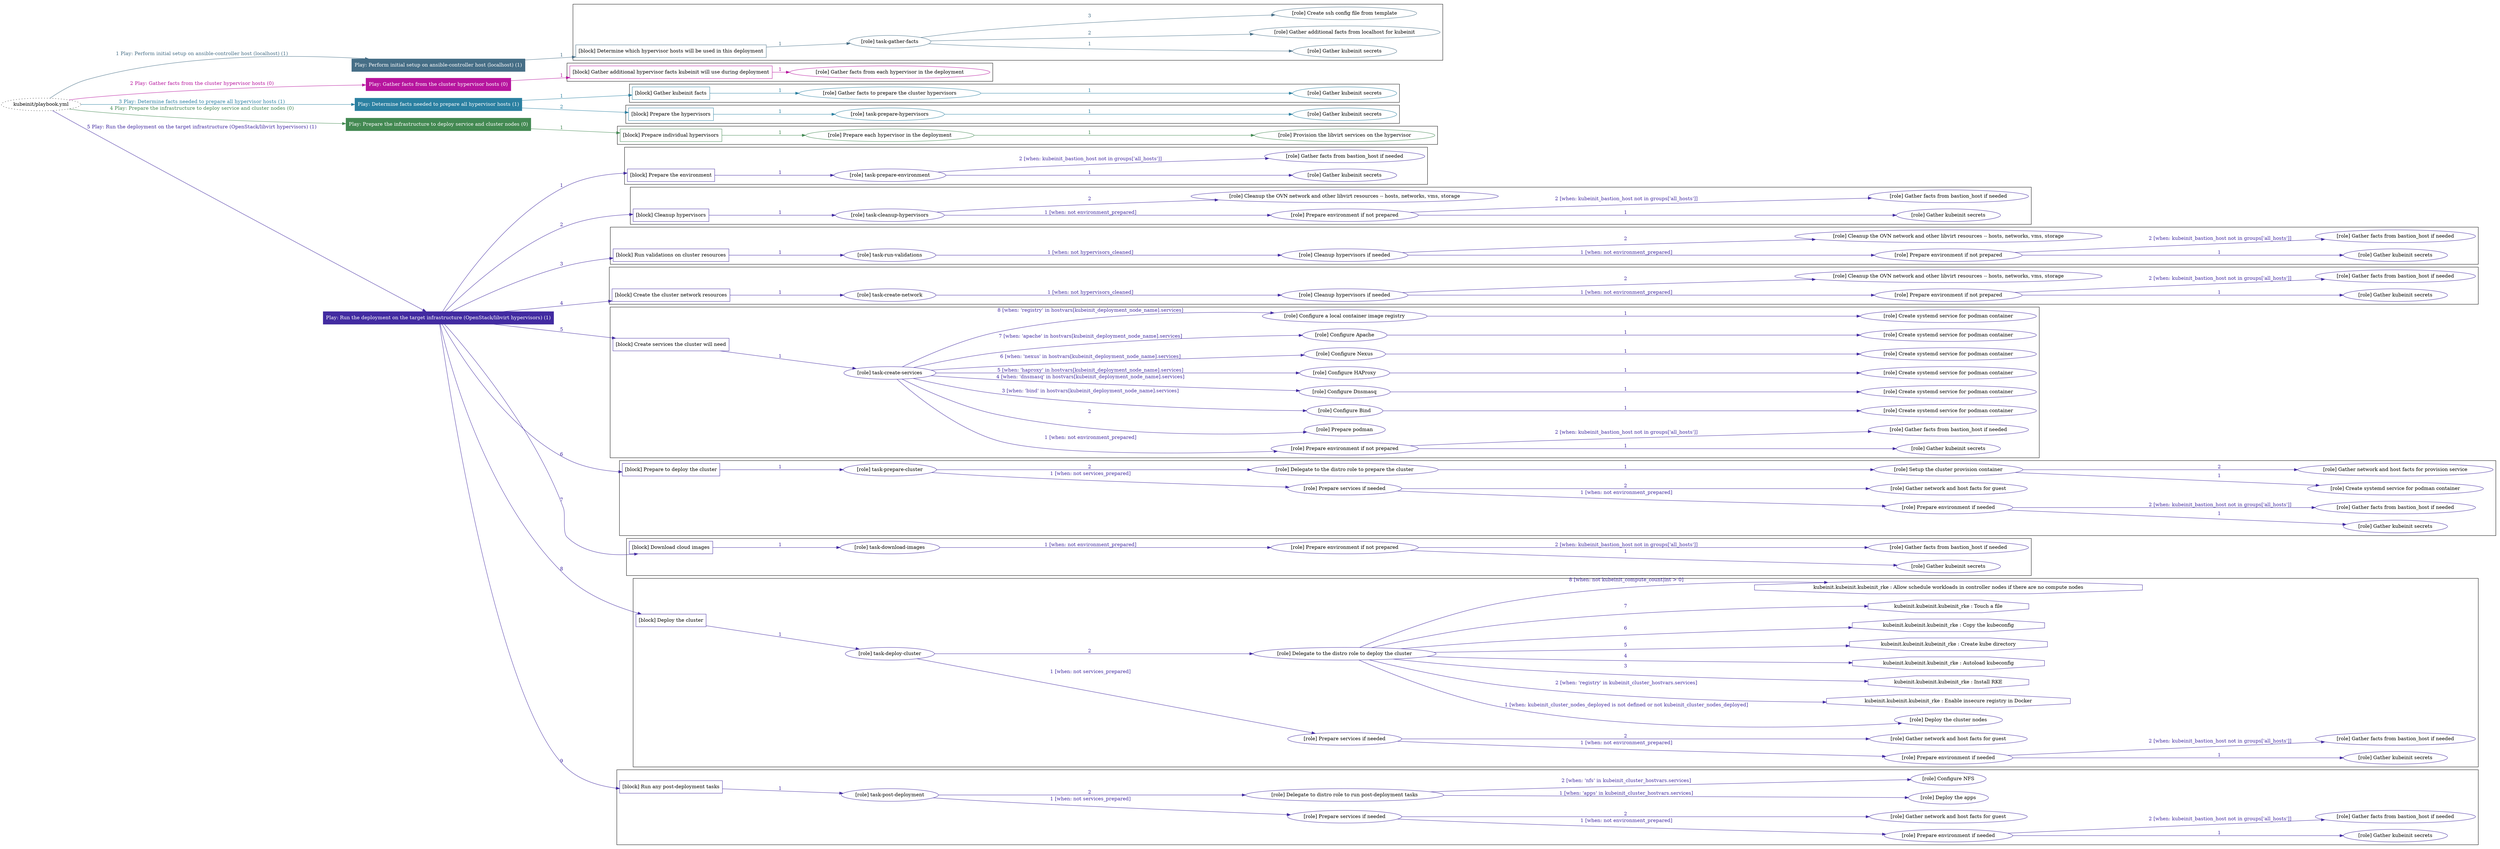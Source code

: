 digraph {
	graph [concentrate=true ordering=in rankdir=LR ratio=fill]
	edge [esep=5 sep=10]
	"kubeinit/playbook.yml" [URL="/home/runner/work/kubeinit/kubeinit/kubeinit/playbook.yml" id=playbook_3bbe71a6 style=dotted]
	"kubeinit/playbook.yml" -> play_cd98dd56 [label="1 Play: Perform initial setup on ansible-controller host (localhost) (1)" color="#466e86" fontcolor="#466e86" id=edge_play_cd98dd56 labeltooltip="1 Play: Perform initial setup on ansible-controller host (localhost) (1)" tooltip="1 Play: Perform initial setup on ansible-controller host (localhost) (1)"]
	subgraph "Play: Perform initial setup on ansible-controller host (localhost) (1)" {
		play_cd98dd56 [label="Play: Perform initial setup on ansible-controller host (localhost) (1)" URL="/home/runner/work/kubeinit/kubeinit/kubeinit/playbook.yml" color="#466e86" fontcolor="#ffffff" id=play_cd98dd56 shape=box style=filled tooltip=localhost]
		play_cd98dd56 -> block_509f8862 [label=1 color="#466e86" fontcolor="#466e86" id=edge_block_509f8862 labeltooltip=1 tooltip=1]
		subgraph cluster_block_509f8862 {
			block_509f8862 [label="[block] Determine which hypervisor hosts will be used in this deployment" URL="/home/runner/work/kubeinit/kubeinit/kubeinit/playbook.yml" color="#466e86" id=block_509f8862 labeltooltip="Determine which hypervisor hosts will be used in this deployment" shape=box tooltip="Determine which hypervisor hosts will be used in this deployment"]
			block_509f8862 -> role_ff381260 [label="1 " color="#466e86" fontcolor="#466e86" id=edge_role_ff381260 labeltooltip="1 " tooltip="1 "]
			subgraph "task-gather-facts" {
				role_ff381260 [label="[role] task-gather-facts" URL="/home/runner/work/kubeinit/kubeinit/kubeinit/playbook.yml" color="#466e86" id=role_ff381260 tooltip="task-gather-facts"]
				role_ff381260 -> role_1bdda49c [label="1 " color="#466e86" fontcolor="#466e86" id=edge_role_1bdda49c labeltooltip="1 " tooltip="1 "]
				subgraph "Gather kubeinit secrets" {
					role_1bdda49c [label="[role] Gather kubeinit secrets" URL="/home/runner/.ansible/collections/ansible_collections/kubeinit/kubeinit/roles/kubeinit_prepare/tasks/build_hypervisors_group.yml" color="#466e86" id=role_1bdda49c tooltip="Gather kubeinit secrets"]
				}
				role_ff381260 -> role_e0624bbe [label="2 " color="#466e86" fontcolor="#466e86" id=edge_role_e0624bbe labeltooltip="2 " tooltip="2 "]
				subgraph "Gather additional facts from localhost for kubeinit" {
					role_e0624bbe [label="[role] Gather additional facts from localhost for kubeinit" URL="/home/runner/.ansible/collections/ansible_collections/kubeinit/kubeinit/roles/kubeinit_prepare/tasks/build_hypervisors_group.yml" color="#466e86" id=role_e0624bbe tooltip="Gather additional facts from localhost for kubeinit"]
				}
				role_ff381260 -> role_e352d94c [label="3 " color="#466e86" fontcolor="#466e86" id=edge_role_e352d94c labeltooltip="3 " tooltip="3 "]
				subgraph "Create ssh config file from template" {
					role_e352d94c [label="[role] Create ssh config file from template" URL="/home/runner/.ansible/collections/ansible_collections/kubeinit/kubeinit/roles/kubeinit_prepare/tasks/build_hypervisors_group.yml" color="#466e86" id=role_e352d94c tooltip="Create ssh config file from template"]
				}
			}
		}
	}
	"kubeinit/playbook.yml" -> play_27f08837 [label="2 Play: Gather facts from the cluster hypervisor hosts (0)" color="#b7159e" fontcolor="#b7159e" id=edge_play_27f08837 labeltooltip="2 Play: Gather facts from the cluster hypervisor hosts (0)" tooltip="2 Play: Gather facts from the cluster hypervisor hosts (0)"]
	subgraph "Play: Gather facts from the cluster hypervisor hosts (0)" {
		play_27f08837 [label="Play: Gather facts from the cluster hypervisor hosts (0)" URL="/home/runner/work/kubeinit/kubeinit/kubeinit/playbook.yml" color="#b7159e" fontcolor="#ffffff" id=play_27f08837 shape=box style=filled tooltip="Play: Gather facts from the cluster hypervisor hosts (0)"]
		play_27f08837 -> block_54d6b59e [label=1 color="#b7159e" fontcolor="#b7159e" id=edge_block_54d6b59e labeltooltip=1 tooltip=1]
		subgraph cluster_block_54d6b59e {
			block_54d6b59e [label="[block] Gather additional hypervisor facts kubeinit will use during deployment" URL="/home/runner/work/kubeinit/kubeinit/kubeinit/playbook.yml" color="#b7159e" id=block_54d6b59e labeltooltip="Gather additional hypervisor facts kubeinit will use during deployment" shape=box tooltip="Gather additional hypervisor facts kubeinit will use during deployment"]
			block_54d6b59e -> role_c26092e2 [label="1 " color="#b7159e" fontcolor="#b7159e" id=edge_role_c26092e2 labeltooltip="1 " tooltip="1 "]
			subgraph "Gather facts from each hypervisor in the deployment" {
				role_c26092e2 [label="[role] Gather facts from each hypervisor in the deployment" URL="/home/runner/work/kubeinit/kubeinit/kubeinit/playbook.yml" color="#b7159e" id=role_c26092e2 tooltip="Gather facts from each hypervisor in the deployment"]
			}
		}
	}
	"kubeinit/playbook.yml" -> play_98de82ba [label="3 Play: Determine facts needed to prepare all hypervisor hosts (1)" color="#2b80a1" fontcolor="#2b80a1" id=edge_play_98de82ba labeltooltip="3 Play: Determine facts needed to prepare all hypervisor hosts (1)" tooltip="3 Play: Determine facts needed to prepare all hypervisor hosts (1)"]
	subgraph "Play: Determine facts needed to prepare all hypervisor hosts (1)" {
		play_98de82ba [label="Play: Determine facts needed to prepare all hypervisor hosts (1)" URL="/home/runner/work/kubeinit/kubeinit/kubeinit/playbook.yml" color="#2b80a1" fontcolor="#ffffff" id=play_98de82ba shape=box style=filled tooltip=localhost]
		play_98de82ba -> block_e027740e [label=1 color="#2b80a1" fontcolor="#2b80a1" id=edge_block_e027740e labeltooltip=1 tooltip=1]
		subgraph cluster_block_e027740e {
			block_e027740e [label="[block] Gather kubeinit facts" URL="/home/runner/work/kubeinit/kubeinit/kubeinit/playbook.yml" color="#2b80a1" id=block_e027740e labeltooltip="Gather kubeinit facts" shape=box tooltip="Gather kubeinit facts"]
			block_e027740e -> role_819339c5 [label="1 " color="#2b80a1" fontcolor="#2b80a1" id=edge_role_819339c5 labeltooltip="1 " tooltip="1 "]
			subgraph "Gather facts to prepare the cluster hypervisors" {
				role_819339c5 [label="[role] Gather facts to prepare the cluster hypervisors" URL="/home/runner/work/kubeinit/kubeinit/kubeinit/playbook.yml" color="#2b80a1" id=role_819339c5 tooltip="Gather facts to prepare the cluster hypervisors"]
				role_819339c5 -> role_d6f070b7 [label="1 " color="#2b80a1" fontcolor="#2b80a1" id=edge_role_d6f070b7 labeltooltip="1 " tooltip="1 "]
				subgraph "Gather kubeinit secrets" {
					role_d6f070b7 [label="[role] Gather kubeinit secrets" URL="/home/runner/.ansible/collections/ansible_collections/kubeinit/kubeinit/roles/kubeinit_prepare/tasks/gather_kubeinit_facts.yml" color="#2b80a1" id=role_d6f070b7 tooltip="Gather kubeinit secrets"]
				}
			}
		}
		play_98de82ba -> block_b35b6476 [label=2 color="#2b80a1" fontcolor="#2b80a1" id=edge_block_b35b6476 labeltooltip=2 tooltip=2]
		subgraph cluster_block_b35b6476 {
			block_b35b6476 [label="[block] Prepare the hypervisors" URL="/home/runner/work/kubeinit/kubeinit/kubeinit/playbook.yml" color="#2b80a1" id=block_b35b6476 labeltooltip="Prepare the hypervisors" shape=box tooltip="Prepare the hypervisors"]
			block_b35b6476 -> role_ba98460b [label="1 " color="#2b80a1" fontcolor="#2b80a1" id=edge_role_ba98460b labeltooltip="1 " tooltip="1 "]
			subgraph "task-prepare-hypervisors" {
				role_ba98460b [label="[role] task-prepare-hypervisors" URL="/home/runner/work/kubeinit/kubeinit/kubeinit/playbook.yml" color="#2b80a1" id=role_ba98460b tooltip="task-prepare-hypervisors"]
				role_ba98460b -> role_34327e16 [label="1 " color="#2b80a1" fontcolor="#2b80a1" id=edge_role_34327e16 labeltooltip="1 " tooltip="1 "]
				subgraph "Gather kubeinit secrets" {
					role_34327e16 [label="[role] Gather kubeinit secrets" URL="/home/runner/.ansible/collections/ansible_collections/kubeinit/kubeinit/roles/kubeinit_prepare/tasks/gather_kubeinit_facts.yml" color="#2b80a1" id=role_34327e16 tooltip="Gather kubeinit secrets"]
				}
			}
		}
	}
	"kubeinit/playbook.yml" -> play_25fff06b [label="4 Play: Prepare the infrastructure to deploy service and cluster nodes (0)" color="#438952" fontcolor="#438952" id=edge_play_25fff06b labeltooltip="4 Play: Prepare the infrastructure to deploy service and cluster nodes (0)" tooltip="4 Play: Prepare the infrastructure to deploy service and cluster nodes (0)"]
	subgraph "Play: Prepare the infrastructure to deploy service and cluster nodes (0)" {
		play_25fff06b [label="Play: Prepare the infrastructure to deploy service and cluster nodes (0)" URL="/home/runner/work/kubeinit/kubeinit/kubeinit/playbook.yml" color="#438952" fontcolor="#ffffff" id=play_25fff06b shape=box style=filled tooltip="Play: Prepare the infrastructure to deploy service and cluster nodes (0)"]
		play_25fff06b -> block_641b6012 [label=1 color="#438952" fontcolor="#438952" id=edge_block_641b6012 labeltooltip=1 tooltip=1]
		subgraph cluster_block_641b6012 {
			block_641b6012 [label="[block] Prepare individual hypervisors" URL="/home/runner/work/kubeinit/kubeinit/kubeinit/playbook.yml" color="#438952" id=block_641b6012 labeltooltip="Prepare individual hypervisors" shape=box tooltip="Prepare individual hypervisors"]
			block_641b6012 -> role_6e90569c [label="1 " color="#438952" fontcolor="#438952" id=edge_role_6e90569c labeltooltip="1 " tooltip="1 "]
			subgraph "Prepare each hypervisor in the deployment" {
				role_6e90569c [label="[role] Prepare each hypervisor in the deployment" URL="/home/runner/work/kubeinit/kubeinit/kubeinit/playbook.yml" color="#438952" id=role_6e90569c tooltip="Prepare each hypervisor in the deployment"]
				role_6e90569c -> role_22ed383a [label="1 " color="#438952" fontcolor="#438952" id=edge_role_22ed383a labeltooltip="1 " tooltip="1 "]
				subgraph "Provision the libvirt services on the hypervisor" {
					role_22ed383a [label="[role] Provision the libvirt services on the hypervisor" URL="/home/runner/.ansible/collections/ansible_collections/kubeinit/kubeinit/roles/kubeinit_prepare/tasks/prepare_hypervisor.yml" color="#438952" id=role_22ed383a tooltip="Provision the libvirt services on the hypervisor"]
				}
			}
		}
	}
	"kubeinit/playbook.yml" -> play_c289d8b6 [label="5 Play: Run the deployment on the target infrastructure (OpenStack/libvirt hypervisors) (1)" color="#422ba1" fontcolor="#422ba1" id=edge_play_c289d8b6 labeltooltip="5 Play: Run the deployment on the target infrastructure (OpenStack/libvirt hypervisors) (1)" tooltip="5 Play: Run the deployment on the target infrastructure (OpenStack/libvirt hypervisors) (1)"]
	subgraph "Play: Run the deployment on the target infrastructure (OpenStack/libvirt hypervisors) (1)" {
		play_c289d8b6 [label="Play: Run the deployment on the target infrastructure (OpenStack/libvirt hypervisors) (1)" URL="/home/runner/work/kubeinit/kubeinit/kubeinit/playbook.yml" color="#422ba1" fontcolor="#ffffff" id=play_c289d8b6 shape=box style=filled tooltip=localhost]
		play_c289d8b6 -> block_dea01682 [label=1 color="#422ba1" fontcolor="#422ba1" id=edge_block_dea01682 labeltooltip=1 tooltip=1]
		subgraph cluster_block_dea01682 {
			block_dea01682 [label="[block] Prepare the environment" URL="/home/runner/work/kubeinit/kubeinit/kubeinit/playbook.yml" color="#422ba1" id=block_dea01682 labeltooltip="Prepare the environment" shape=box tooltip="Prepare the environment"]
			block_dea01682 -> role_5c7ef992 [label="1 " color="#422ba1" fontcolor="#422ba1" id=edge_role_5c7ef992 labeltooltip="1 " tooltip="1 "]
			subgraph "task-prepare-environment" {
				role_5c7ef992 [label="[role] task-prepare-environment" URL="/home/runner/work/kubeinit/kubeinit/kubeinit/playbook.yml" color="#422ba1" id=role_5c7ef992 tooltip="task-prepare-environment"]
				role_5c7ef992 -> role_4aca6321 [label="1 " color="#422ba1" fontcolor="#422ba1" id=edge_role_4aca6321 labeltooltip="1 " tooltip="1 "]
				subgraph "Gather kubeinit secrets" {
					role_4aca6321 [label="[role] Gather kubeinit secrets" URL="/home/runner/.ansible/collections/ansible_collections/kubeinit/kubeinit/roles/kubeinit_prepare/tasks/gather_kubeinit_facts.yml" color="#422ba1" id=role_4aca6321 tooltip="Gather kubeinit secrets"]
				}
				role_5c7ef992 -> role_424feb02 [label="2 [when: kubeinit_bastion_host not in groups['all_hosts']]" color="#422ba1" fontcolor="#422ba1" id=edge_role_424feb02 labeltooltip="2 [when: kubeinit_bastion_host not in groups['all_hosts']]" tooltip="2 [when: kubeinit_bastion_host not in groups['all_hosts']]"]
				subgraph "Gather facts from bastion_host if needed" {
					role_424feb02 [label="[role] Gather facts from bastion_host if needed" URL="/home/runner/.ansible/collections/ansible_collections/kubeinit/kubeinit/roles/kubeinit_prepare/tasks/main.yml" color="#422ba1" id=role_424feb02 tooltip="Gather facts from bastion_host if needed"]
				}
			}
		}
		play_c289d8b6 -> block_1e503713 [label=2 color="#422ba1" fontcolor="#422ba1" id=edge_block_1e503713 labeltooltip=2 tooltip=2]
		subgraph cluster_block_1e503713 {
			block_1e503713 [label="[block] Cleanup hypervisors" URL="/home/runner/work/kubeinit/kubeinit/kubeinit/playbook.yml" color="#422ba1" id=block_1e503713 labeltooltip="Cleanup hypervisors" shape=box tooltip="Cleanup hypervisors"]
			block_1e503713 -> role_820760a3 [label="1 " color="#422ba1" fontcolor="#422ba1" id=edge_role_820760a3 labeltooltip="1 " tooltip="1 "]
			subgraph "task-cleanup-hypervisors" {
				role_820760a3 [label="[role] task-cleanup-hypervisors" URL="/home/runner/work/kubeinit/kubeinit/kubeinit/playbook.yml" color="#422ba1" id=role_820760a3 tooltip="task-cleanup-hypervisors"]
				role_820760a3 -> role_73c3df5c [label="1 [when: not environment_prepared]" color="#422ba1" fontcolor="#422ba1" id=edge_role_73c3df5c labeltooltip="1 [when: not environment_prepared]" tooltip="1 [when: not environment_prepared]"]
				subgraph "Prepare environment if not prepared" {
					role_73c3df5c [label="[role] Prepare environment if not prepared" URL="/home/runner/.ansible/collections/ansible_collections/kubeinit/kubeinit/roles/kubeinit_libvirt/tasks/cleanup_hypervisors.yml" color="#422ba1" id=role_73c3df5c tooltip="Prepare environment if not prepared"]
					role_73c3df5c -> role_16a4cc53 [label="1 " color="#422ba1" fontcolor="#422ba1" id=edge_role_16a4cc53 labeltooltip="1 " tooltip="1 "]
					subgraph "Gather kubeinit secrets" {
						role_16a4cc53 [label="[role] Gather kubeinit secrets" URL="/home/runner/.ansible/collections/ansible_collections/kubeinit/kubeinit/roles/kubeinit_prepare/tasks/gather_kubeinit_facts.yml" color="#422ba1" id=role_16a4cc53 tooltip="Gather kubeinit secrets"]
					}
					role_73c3df5c -> role_654af486 [label="2 [when: kubeinit_bastion_host not in groups['all_hosts']]" color="#422ba1" fontcolor="#422ba1" id=edge_role_654af486 labeltooltip="2 [when: kubeinit_bastion_host not in groups['all_hosts']]" tooltip="2 [when: kubeinit_bastion_host not in groups['all_hosts']]"]
					subgraph "Gather facts from bastion_host if needed" {
						role_654af486 [label="[role] Gather facts from bastion_host if needed" URL="/home/runner/.ansible/collections/ansible_collections/kubeinit/kubeinit/roles/kubeinit_prepare/tasks/main.yml" color="#422ba1" id=role_654af486 tooltip="Gather facts from bastion_host if needed"]
					}
				}
				role_820760a3 -> role_a8e20d23 [label="2 " color="#422ba1" fontcolor="#422ba1" id=edge_role_a8e20d23 labeltooltip="2 " tooltip="2 "]
				subgraph "Cleanup the OVN network and other libvirt resources -- hosts, networks, vms, storage" {
					role_a8e20d23 [label="[role] Cleanup the OVN network and other libvirt resources -- hosts, networks, vms, storage" URL="/home/runner/.ansible/collections/ansible_collections/kubeinit/kubeinit/roles/kubeinit_libvirt/tasks/cleanup_hypervisors.yml" color="#422ba1" id=role_a8e20d23 tooltip="Cleanup the OVN network and other libvirt resources -- hosts, networks, vms, storage"]
				}
			}
		}
		play_c289d8b6 -> block_c7173d0e [label=3 color="#422ba1" fontcolor="#422ba1" id=edge_block_c7173d0e labeltooltip=3 tooltip=3]
		subgraph cluster_block_c7173d0e {
			block_c7173d0e [label="[block] Run validations on cluster resources" URL="/home/runner/work/kubeinit/kubeinit/kubeinit/playbook.yml" color="#422ba1" id=block_c7173d0e labeltooltip="Run validations on cluster resources" shape=box tooltip="Run validations on cluster resources"]
			block_c7173d0e -> role_a4e62b88 [label="1 " color="#422ba1" fontcolor="#422ba1" id=edge_role_a4e62b88 labeltooltip="1 " tooltip="1 "]
			subgraph "task-run-validations" {
				role_a4e62b88 [label="[role] task-run-validations" URL="/home/runner/work/kubeinit/kubeinit/kubeinit/playbook.yml" color="#422ba1" id=role_a4e62b88 tooltip="task-run-validations"]
				role_a4e62b88 -> role_d7e13cad [label="1 [when: not hypervisors_cleaned]" color="#422ba1" fontcolor="#422ba1" id=edge_role_d7e13cad labeltooltip="1 [when: not hypervisors_cleaned]" tooltip="1 [when: not hypervisors_cleaned]"]
				subgraph "Cleanup hypervisors if needed" {
					role_d7e13cad [label="[role] Cleanup hypervisors if needed" URL="/home/runner/.ansible/collections/ansible_collections/kubeinit/kubeinit/roles/kubeinit_validations/tasks/main.yml" color="#422ba1" id=role_d7e13cad tooltip="Cleanup hypervisors if needed"]
					role_d7e13cad -> role_27906a25 [label="1 [when: not environment_prepared]" color="#422ba1" fontcolor="#422ba1" id=edge_role_27906a25 labeltooltip="1 [when: not environment_prepared]" tooltip="1 [when: not environment_prepared]"]
					subgraph "Prepare environment if not prepared" {
						role_27906a25 [label="[role] Prepare environment if not prepared" URL="/home/runner/.ansible/collections/ansible_collections/kubeinit/kubeinit/roles/kubeinit_libvirt/tasks/cleanup_hypervisors.yml" color="#422ba1" id=role_27906a25 tooltip="Prepare environment if not prepared"]
						role_27906a25 -> role_217976a8 [label="1 " color="#422ba1" fontcolor="#422ba1" id=edge_role_217976a8 labeltooltip="1 " tooltip="1 "]
						subgraph "Gather kubeinit secrets" {
							role_217976a8 [label="[role] Gather kubeinit secrets" URL="/home/runner/.ansible/collections/ansible_collections/kubeinit/kubeinit/roles/kubeinit_prepare/tasks/gather_kubeinit_facts.yml" color="#422ba1" id=role_217976a8 tooltip="Gather kubeinit secrets"]
						}
						role_27906a25 -> role_799c5699 [label="2 [when: kubeinit_bastion_host not in groups['all_hosts']]" color="#422ba1" fontcolor="#422ba1" id=edge_role_799c5699 labeltooltip="2 [when: kubeinit_bastion_host not in groups['all_hosts']]" tooltip="2 [when: kubeinit_bastion_host not in groups['all_hosts']]"]
						subgraph "Gather facts from bastion_host if needed" {
							role_799c5699 [label="[role] Gather facts from bastion_host if needed" URL="/home/runner/.ansible/collections/ansible_collections/kubeinit/kubeinit/roles/kubeinit_prepare/tasks/main.yml" color="#422ba1" id=role_799c5699 tooltip="Gather facts from bastion_host if needed"]
						}
					}
					role_d7e13cad -> role_67eee974 [label="2 " color="#422ba1" fontcolor="#422ba1" id=edge_role_67eee974 labeltooltip="2 " tooltip="2 "]
					subgraph "Cleanup the OVN network and other libvirt resources -- hosts, networks, vms, storage" {
						role_67eee974 [label="[role] Cleanup the OVN network and other libvirt resources -- hosts, networks, vms, storage" URL="/home/runner/.ansible/collections/ansible_collections/kubeinit/kubeinit/roles/kubeinit_libvirt/tasks/cleanup_hypervisors.yml" color="#422ba1" id=role_67eee974 tooltip="Cleanup the OVN network and other libvirt resources -- hosts, networks, vms, storage"]
					}
				}
			}
		}
		play_c289d8b6 -> block_c59877c5 [label=4 color="#422ba1" fontcolor="#422ba1" id=edge_block_c59877c5 labeltooltip=4 tooltip=4]
		subgraph cluster_block_c59877c5 {
			block_c59877c5 [label="[block] Create the cluster network resources" URL="/home/runner/work/kubeinit/kubeinit/kubeinit/playbook.yml" color="#422ba1" id=block_c59877c5 labeltooltip="Create the cluster network resources" shape=box tooltip="Create the cluster network resources"]
			block_c59877c5 -> role_e89d9ea0 [label="1 " color="#422ba1" fontcolor="#422ba1" id=edge_role_e89d9ea0 labeltooltip="1 " tooltip="1 "]
			subgraph "task-create-network" {
				role_e89d9ea0 [label="[role] task-create-network" URL="/home/runner/work/kubeinit/kubeinit/kubeinit/playbook.yml" color="#422ba1" id=role_e89d9ea0 tooltip="task-create-network"]
				role_e89d9ea0 -> role_b710db9b [label="1 [when: not hypervisors_cleaned]" color="#422ba1" fontcolor="#422ba1" id=edge_role_b710db9b labeltooltip="1 [when: not hypervisors_cleaned]" tooltip="1 [when: not hypervisors_cleaned]"]
				subgraph "Cleanup hypervisors if needed" {
					role_b710db9b [label="[role] Cleanup hypervisors if needed" URL="/home/runner/.ansible/collections/ansible_collections/kubeinit/kubeinit/roles/kubeinit_libvirt/tasks/create_network.yml" color="#422ba1" id=role_b710db9b tooltip="Cleanup hypervisors if needed"]
					role_b710db9b -> role_a1e572f4 [label="1 [when: not environment_prepared]" color="#422ba1" fontcolor="#422ba1" id=edge_role_a1e572f4 labeltooltip="1 [when: not environment_prepared]" tooltip="1 [when: not environment_prepared]"]
					subgraph "Prepare environment if not prepared" {
						role_a1e572f4 [label="[role] Prepare environment if not prepared" URL="/home/runner/.ansible/collections/ansible_collections/kubeinit/kubeinit/roles/kubeinit_libvirt/tasks/cleanup_hypervisors.yml" color="#422ba1" id=role_a1e572f4 tooltip="Prepare environment if not prepared"]
						role_a1e572f4 -> role_fb0d2082 [label="1 " color="#422ba1" fontcolor="#422ba1" id=edge_role_fb0d2082 labeltooltip="1 " tooltip="1 "]
						subgraph "Gather kubeinit secrets" {
							role_fb0d2082 [label="[role] Gather kubeinit secrets" URL="/home/runner/.ansible/collections/ansible_collections/kubeinit/kubeinit/roles/kubeinit_prepare/tasks/gather_kubeinit_facts.yml" color="#422ba1" id=role_fb0d2082 tooltip="Gather kubeinit secrets"]
						}
						role_a1e572f4 -> role_dcc548fb [label="2 [when: kubeinit_bastion_host not in groups['all_hosts']]" color="#422ba1" fontcolor="#422ba1" id=edge_role_dcc548fb labeltooltip="2 [when: kubeinit_bastion_host not in groups['all_hosts']]" tooltip="2 [when: kubeinit_bastion_host not in groups['all_hosts']]"]
						subgraph "Gather facts from bastion_host if needed" {
							role_dcc548fb [label="[role] Gather facts from bastion_host if needed" URL="/home/runner/.ansible/collections/ansible_collections/kubeinit/kubeinit/roles/kubeinit_prepare/tasks/main.yml" color="#422ba1" id=role_dcc548fb tooltip="Gather facts from bastion_host if needed"]
						}
					}
					role_b710db9b -> role_e90e0621 [label="2 " color="#422ba1" fontcolor="#422ba1" id=edge_role_e90e0621 labeltooltip="2 " tooltip="2 "]
					subgraph "Cleanup the OVN network and other libvirt resources -- hosts, networks, vms, storage" {
						role_e90e0621 [label="[role] Cleanup the OVN network and other libvirt resources -- hosts, networks, vms, storage" URL="/home/runner/.ansible/collections/ansible_collections/kubeinit/kubeinit/roles/kubeinit_libvirt/tasks/cleanup_hypervisors.yml" color="#422ba1" id=role_e90e0621 tooltip="Cleanup the OVN network and other libvirt resources -- hosts, networks, vms, storage"]
					}
				}
			}
		}
		play_c289d8b6 -> block_62ef31ad [label=5 color="#422ba1" fontcolor="#422ba1" id=edge_block_62ef31ad labeltooltip=5 tooltip=5]
		subgraph cluster_block_62ef31ad {
			block_62ef31ad [label="[block] Create services the cluster will need" URL="/home/runner/work/kubeinit/kubeinit/kubeinit/playbook.yml" color="#422ba1" id=block_62ef31ad labeltooltip="Create services the cluster will need" shape=box tooltip="Create services the cluster will need"]
			block_62ef31ad -> role_9866a186 [label="1 " color="#422ba1" fontcolor="#422ba1" id=edge_role_9866a186 labeltooltip="1 " tooltip="1 "]
			subgraph "task-create-services" {
				role_9866a186 [label="[role] task-create-services" URL="/home/runner/work/kubeinit/kubeinit/kubeinit/playbook.yml" color="#422ba1" id=role_9866a186 tooltip="task-create-services"]
				role_9866a186 -> role_b45aa9f8 [label="1 [when: not environment_prepared]" color="#422ba1" fontcolor="#422ba1" id=edge_role_b45aa9f8 labeltooltip="1 [when: not environment_prepared]" tooltip="1 [when: not environment_prepared]"]
				subgraph "Prepare environment if not prepared" {
					role_b45aa9f8 [label="[role] Prepare environment if not prepared" URL="/home/runner/.ansible/collections/ansible_collections/kubeinit/kubeinit/roles/kubeinit_services/tasks/main.yml" color="#422ba1" id=role_b45aa9f8 tooltip="Prepare environment if not prepared"]
					role_b45aa9f8 -> role_09c2736d [label="1 " color="#422ba1" fontcolor="#422ba1" id=edge_role_09c2736d labeltooltip="1 " tooltip="1 "]
					subgraph "Gather kubeinit secrets" {
						role_09c2736d [label="[role] Gather kubeinit secrets" URL="/home/runner/.ansible/collections/ansible_collections/kubeinit/kubeinit/roles/kubeinit_prepare/tasks/gather_kubeinit_facts.yml" color="#422ba1" id=role_09c2736d tooltip="Gather kubeinit secrets"]
					}
					role_b45aa9f8 -> role_a5ea0535 [label="2 [when: kubeinit_bastion_host not in groups['all_hosts']]" color="#422ba1" fontcolor="#422ba1" id=edge_role_a5ea0535 labeltooltip="2 [when: kubeinit_bastion_host not in groups['all_hosts']]" tooltip="2 [when: kubeinit_bastion_host not in groups['all_hosts']]"]
					subgraph "Gather facts from bastion_host if needed" {
						role_a5ea0535 [label="[role] Gather facts from bastion_host if needed" URL="/home/runner/.ansible/collections/ansible_collections/kubeinit/kubeinit/roles/kubeinit_prepare/tasks/main.yml" color="#422ba1" id=role_a5ea0535 tooltip="Gather facts from bastion_host if needed"]
					}
				}
				role_9866a186 -> role_3c3188df [label="2 " color="#422ba1" fontcolor="#422ba1" id=edge_role_3c3188df labeltooltip="2 " tooltip="2 "]
				subgraph "Prepare podman" {
					role_3c3188df [label="[role] Prepare podman" URL="/home/runner/.ansible/collections/ansible_collections/kubeinit/kubeinit/roles/kubeinit_services/tasks/00_create_service_pod.yml" color="#422ba1" id=role_3c3188df tooltip="Prepare podman"]
				}
				role_9866a186 -> role_61c61c98 [label="3 [when: 'bind' in hostvars[kubeinit_deployment_node_name].services]" color="#422ba1" fontcolor="#422ba1" id=edge_role_61c61c98 labeltooltip="3 [when: 'bind' in hostvars[kubeinit_deployment_node_name].services]" tooltip="3 [when: 'bind' in hostvars[kubeinit_deployment_node_name].services]"]
				subgraph "Configure Bind" {
					role_61c61c98 [label="[role] Configure Bind" URL="/home/runner/.ansible/collections/ansible_collections/kubeinit/kubeinit/roles/kubeinit_services/tasks/start_services_containers.yml" color="#422ba1" id=role_61c61c98 tooltip="Configure Bind"]
					role_61c61c98 -> role_8bb48b55 [label="1 " color="#422ba1" fontcolor="#422ba1" id=edge_role_8bb48b55 labeltooltip="1 " tooltip="1 "]
					subgraph "Create systemd service for podman container" {
						role_8bb48b55 [label="[role] Create systemd service for podman container" URL="/home/runner/.ansible/collections/ansible_collections/kubeinit/kubeinit/roles/kubeinit_bind/tasks/main.yml" color="#422ba1" id=role_8bb48b55 tooltip="Create systemd service for podman container"]
					}
				}
				role_9866a186 -> role_0d8b05c6 [label="4 [when: 'dnsmasq' in hostvars[kubeinit_deployment_node_name].services]" color="#422ba1" fontcolor="#422ba1" id=edge_role_0d8b05c6 labeltooltip="4 [when: 'dnsmasq' in hostvars[kubeinit_deployment_node_name].services]" tooltip="4 [when: 'dnsmasq' in hostvars[kubeinit_deployment_node_name].services]"]
				subgraph "Configure Dnsmasq" {
					role_0d8b05c6 [label="[role] Configure Dnsmasq" URL="/home/runner/.ansible/collections/ansible_collections/kubeinit/kubeinit/roles/kubeinit_services/tasks/start_services_containers.yml" color="#422ba1" id=role_0d8b05c6 tooltip="Configure Dnsmasq"]
					role_0d8b05c6 -> role_3ab41bef [label="1 " color="#422ba1" fontcolor="#422ba1" id=edge_role_3ab41bef labeltooltip="1 " tooltip="1 "]
					subgraph "Create systemd service for podman container" {
						role_3ab41bef [label="[role] Create systemd service for podman container" URL="/home/runner/.ansible/collections/ansible_collections/kubeinit/kubeinit/roles/kubeinit_dnsmasq/tasks/main.yml" color="#422ba1" id=role_3ab41bef tooltip="Create systemd service for podman container"]
					}
				}
				role_9866a186 -> role_8387c378 [label="5 [when: 'haproxy' in hostvars[kubeinit_deployment_node_name].services]" color="#422ba1" fontcolor="#422ba1" id=edge_role_8387c378 labeltooltip="5 [when: 'haproxy' in hostvars[kubeinit_deployment_node_name].services]" tooltip="5 [when: 'haproxy' in hostvars[kubeinit_deployment_node_name].services]"]
				subgraph "Configure HAProxy" {
					role_8387c378 [label="[role] Configure HAProxy" URL="/home/runner/.ansible/collections/ansible_collections/kubeinit/kubeinit/roles/kubeinit_services/tasks/start_services_containers.yml" color="#422ba1" id=role_8387c378 tooltip="Configure HAProxy"]
					role_8387c378 -> role_6bd6f075 [label="1 " color="#422ba1" fontcolor="#422ba1" id=edge_role_6bd6f075 labeltooltip="1 " tooltip="1 "]
					subgraph "Create systemd service for podman container" {
						role_6bd6f075 [label="[role] Create systemd service for podman container" URL="/home/runner/.ansible/collections/ansible_collections/kubeinit/kubeinit/roles/kubeinit_haproxy/tasks/main.yml" color="#422ba1" id=role_6bd6f075 tooltip="Create systemd service for podman container"]
					}
				}
				role_9866a186 -> role_7a6c78cd [label="6 [when: 'nexus' in hostvars[kubeinit_deployment_node_name].services]" color="#422ba1" fontcolor="#422ba1" id=edge_role_7a6c78cd labeltooltip="6 [when: 'nexus' in hostvars[kubeinit_deployment_node_name].services]" tooltip="6 [when: 'nexus' in hostvars[kubeinit_deployment_node_name].services]"]
				subgraph "Configure Nexus" {
					role_7a6c78cd [label="[role] Configure Nexus" URL="/home/runner/.ansible/collections/ansible_collections/kubeinit/kubeinit/roles/kubeinit_services/tasks/start_services_containers.yml" color="#422ba1" id=role_7a6c78cd tooltip="Configure Nexus"]
					role_7a6c78cd -> role_5ec7a133 [label="1 " color="#422ba1" fontcolor="#422ba1" id=edge_role_5ec7a133 labeltooltip="1 " tooltip="1 "]
					subgraph "Create systemd service for podman container" {
						role_5ec7a133 [label="[role] Create systemd service for podman container" URL="/home/runner/.ansible/collections/ansible_collections/kubeinit/kubeinit/roles/kubeinit_nexus/tasks/main.yml" color="#422ba1" id=role_5ec7a133 tooltip="Create systemd service for podman container"]
					}
				}
				role_9866a186 -> role_ddc1b12c [label="7 [when: 'apache' in hostvars[kubeinit_deployment_node_name].services]" color="#422ba1" fontcolor="#422ba1" id=edge_role_ddc1b12c labeltooltip="7 [when: 'apache' in hostvars[kubeinit_deployment_node_name].services]" tooltip="7 [when: 'apache' in hostvars[kubeinit_deployment_node_name].services]"]
				subgraph "Configure Apache" {
					role_ddc1b12c [label="[role] Configure Apache" URL="/home/runner/.ansible/collections/ansible_collections/kubeinit/kubeinit/roles/kubeinit_services/tasks/start_services_containers.yml" color="#422ba1" id=role_ddc1b12c tooltip="Configure Apache"]
					role_ddc1b12c -> role_ceb636f3 [label="1 " color="#422ba1" fontcolor="#422ba1" id=edge_role_ceb636f3 labeltooltip="1 " tooltip="1 "]
					subgraph "Create systemd service for podman container" {
						role_ceb636f3 [label="[role] Create systemd service for podman container" URL="/home/runner/.ansible/collections/ansible_collections/kubeinit/kubeinit/roles/kubeinit_apache/tasks/main.yml" color="#422ba1" id=role_ceb636f3 tooltip="Create systemd service for podman container"]
					}
				}
				role_9866a186 -> role_5163c7ef [label="8 [when: 'registry' in hostvars[kubeinit_deployment_node_name].services]" color="#422ba1" fontcolor="#422ba1" id=edge_role_5163c7ef labeltooltip="8 [when: 'registry' in hostvars[kubeinit_deployment_node_name].services]" tooltip="8 [when: 'registry' in hostvars[kubeinit_deployment_node_name].services]"]
				subgraph "Configure a local container image registry" {
					role_5163c7ef [label="[role] Configure a local container image registry" URL="/home/runner/.ansible/collections/ansible_collections/kubeinit/kubeinit/roles/kubeinit_services/tasks/start_services_containers.yml" color="#422ba1" id=role_5163c7ef tooltip="Configure a local container image registry"]
					role_5163c7ef -> role_7cd6f63f [label="1 " color="#422ba1" fontcolor="#422ba1" id=edge_role_7cd6f63f labeltooltip="1 " tooltip="1 "]
					subgraph "Create systemd service for podman container" {
						role_7cd6f63f [label="[role] Create systemd service for podman container" URL="/home/runner/.ansible/collections/ansible_collections/kubeinit/kubeinit/roles/kubeinit_registry/tasks/main.yml" color="#422ba1" id=role_7cd6f63f tooltip="Create systemd service for podman container"]
					}
				}
			}
		}
		play_c289d8b6 -> block_1614fc72 [label=6 color="#422ba1" fontcolor="#422ba1" id=edge_block_1614fc72 labeltooltip=6 tooltip=6]
		subgraph cluster_block_1614fc72 {
			block_1614fc72 [label="[block] Prepare to deploy the cluster" URL="/home/runner/work/kubeinit/kubeinit/kubeinit/playbook.yml" color="#422ba1" id=block_1614fc72 labeltooltip="Prepare to deploy the cluster" shape=box tooltip="Prepare to deploy the cluster"]
			block_1614fc72 -> role_6bfd2ecb [label="1 " color="#422ba1" fontcolor="#422ba1" id=edge_role_6bfd2ecb labeltooltip="1 " tooltip="1 "]
			subgraph "task-prepare-cluster" {
				role_6bfd2ecb [label="[role] task-prepare-cluster" URL="/home/runner/work/kubeinit/kubeinit/kubeinit/playbook.yml" color="#422ba1" id=role_6bfd2ecb tooltip="task-prepare-cluster"]
				role_6bfd2ecb -> role_97efd88f [label="1 [when: not services_prepared]" color="#422ba1" fontcolor="#422ba1" id=edge_role_97efd88f labeltooltip="1 [when: not services_prepared]" tooltip="1 [when: not services_prepared]"]
				subgraph "Prepare services if needed" {
					role_97efd88f [label="[role] Prepare services if needed" URL="/home/runner/.ansible/collections/ansible_collections/kubeinit/kubeinit/roles/kubeinit_prepare/tasks/prepare_cluster.yml" color="#422ba1" id=role_97efd88f tooltip="Prepare services if needed"]
					role_97efd88f -> role_a70c7526 [label="1 [when: not environment_prepared]" color="#422ba1" fontcolor="#422ba1" id=edge_role_a70c7526 labeltooltip="1 [when: not environment_prepared]" tooltip="1 [when: not environment_prepared]"]
					subgraph "Prepare environment if needed" {
						role_a70c7526 [label="[role] Prepare environment if needed" URL="/home/runner/.ansible/collections/ansible_collections/kubeinit/kubeinit/roles/kubeinit_services/tasks/prepare_services.yml" color="#422ba1" id=role_a70c7526 tooltip="Prepare environment if needed"]
						role_a70c7526 -> role_8e8a8564 [label="1 " color="#422ba1" fontcolor="#422ba1" id=edge_role_8e8a8564 labeltooltip="1 " tooltip="1 "]
						subgraph "Gather kubeinit secrets" {
							role_8e8a8564 [label="[role] Gather kubeinit secrets" URL="/home/runner/.ansible/collections/ansible_collections/kubeinit/kubeinit/roles/kubeinit_prepare/tasks/gather_kubeinit_facts.yml" color="#422ba1" id=role_8e8a8564 tooltip="Gather kubeinit secrets"]
						}
						role_a70c7526 -> role_d803ca3f [label="2 [when: kubeinit_bastion_host not in groups['all_hosts']]" color="#422ba1" fontcolor="#422ba1" id=edge_role_d803ca3f labeltooltip="2 [when: kubeinit_bastion_host not in groups['all_hosts']]" tooltip="2 [when: kubeinit_bastion_host not in groups['all_hosts']]"]
						subgraph "Gather facts from bastion_host if needed" {
							role_d803ca3f [label="[role] Gather facts from bastion_host if needed" URL="/home/runner/.ansible/collections/ansible_collections/kubeinit/kubeinit/roles/kubeinit_prepare/tasks/main.yml" color="#422ba1" id=role_d803ca3f tooltip="Gather facts from bastion_host if needed"]
						}
					}
					role_97efd88f -> role_0712db5a [label="2 " color="#422ba1" fontcolor="#422ba1" id=edge_role_0712db5a labeltooltip="2 " tooltip="2 "]
					subgraph "Gather network and host facts for guest" {
						role_0712db5a [label="[role] Gather network and host facts for guest" URL="/home/runner/.ansible/collections/ansible_collections/kubeinit/kubeinit/roles/kubeinit_services/tasks/prepare_services.yml" color="#422ba1" id=role_0712db5a tooltip="Gather network and host facts for guest"]
					}
				}
				role_6bfd2ecb -> role_3f2f47cd [label="2 " color="#422ba1" fontcolor="#422ba1" id=edge_role_3f2f47cd labeltooltip="2 " tooltip="2 "]
				subgraph "Delegate to the distro role to prepare the cluster" {
					role_3f2f47cd [label="[role] Delegate to the distro role to prepare the cluster" URL="/home/runner/.ansible/collections/ansible_collections/kubeinit/kubeinit/roles/kubeinit_prepare/tasks/prepare_cluster.yml" color="#422ba1" id=role_3f2f47cd tooltip="Delegate to the distro role to prepare the cluster"]
					role_3f2f47cd -> role_3acd8a12 [label="1 " color="#422ba1" fontcolor="#422ba1" id=edge_role_3acd8a12 labeltooltip="1 " tooltip="1 "]
					subgraph "Setup the cluster provision container" {
						role_3acd8a12 [label="[role] Setup the cluster provision container" URL="/home/runner/.ansible/collections/ansible_collections/kubeinit/kubeinit/roles/kubeinit_rke/tasks/prepare_cluster.yml" color="#422ba1" id=role_3acd8a12 tooltip="Setup the cluster provision container"]
						role_3acd8a12 -> role_73b6a5df [label="1 " color="#422ba1" fontcolor="#422ba1" id=edge_role_73b6a5df labeltooltip="1 " tooltip="1 "]
						subgraph "Create systemd service for podman container" {
							role_73b6a5df [label="[role] Create systemd service for podman container" URL="/home/runner/.ansible/collections/ansible_collections/kubeinit/kubeinit/roles/kubeinit_services/tasks/create_provision_container.yml" color="#422ba1" id=role_73b6a5df tooltip="Create systemd service for podman container"]
						}
						role_3acd8a12 -> role_e295ec53 [label="2 " color="#422ba1" fontcolor="#422ba1" id=edge_role_e295ec53 labeltooltip="2 " tooltip="2 "]
						subgraph "Gather network and host facts for provision service" {
							role_e295ec53 [label="[role] Gather network and host facts for provision service" URL="/home/runner/.ansible/collections/ansible_collections/kubeinit/kubeinit/roles/kubeinit_services/tasks/create_provision_container.yml" color="#422ba1" id=role_e295ec53 tooltip="Gather network and host facts for provision service"]
						}
					}
				}
			}
		}
		play_c289d8b6 -> block_48558f93 [label=7 color="#422ba1" fontcolor="#422ba1" id=edge_block_48558f93 labeltooltip=7 tooltip=7]
		subgraph cluster_block_48558f93 {
			block_48558f93 [label="[block] Download cloud images" URL="/home/runner/work/kubeinit/kubeinit/kubeinit/playbook.yml" color="#422ba1" id=block_48558f93 labeltooltip="Download cloud images" shape=box tooltip="Download cloud images"]
			block_48558f93 -> role_9268fafe [label="1 " color="#422ba1" fontcolor="#422ba1" id=edge_role_9268fafe labeltooltip="1 " tooltip="1 "]
			subgraph "task-download-images" {
				role_9268fafe [label="[role] task-download-images" URL="/home/runner/work/kubeinit/kubeinit/kubeinit/playbook.yml" color="#422ba1" id=role_9268fafe tooltip="task-download-images"]
				role_9268fafe -> role_96d18734 [label="1 [when: not environment_prepared]" color="#422ba1" fontcolor="#422ba1" id=edge_role_96d18734 labeltooltip="1 [when: not environment_prepared]" tooltip="1 [when: not environment_prepared]"]
				subgraph "Prepare environment if not prepared" {
					role_96d18734 [label="[role] Prepare environment if not prepared" URL="/home/runner/.ansible/collections/ansible_collections/kubeinit/kubeinit/roles/kubeinit_libvirt/tasks/download_cloud_images.yml" color="#422ba1" id=role_96d18734 tooltip="Prepare environment if not prepared"]
					role_96d18734 -> role_abcc1b11 [label="1 " color="#422ba1" fontcolor="#422ba1" id=edge_role_abcc1b11 labeltooltip="1 " tooltip="1 "]
					subgraph "Gather kubeinit secrets" {
						role_abcc1b11 [label="[role] Gather kubeinit secrets" URL="/home/runner/.ansible/collections/ansible_collections/kubeinit/kubeinit/roles/kubeinit_prepare/tasks/gather_kubeinit_facts.yml" color="#422ba1" id=role_abcc1b11 tooltip="Gather kubeinit secrets"]
					}
					role_96d18734 -> role_ebf09b79 [label="2 [when: kubeinit_bastion_host not in groups['all_hosts']]" color="#422ba1" fontcolor="#422ba1" id=edge_role_ebf09b79 labeltooltip="2 [when: kubeinit_bastion_host not in groups['all_hosts']]" tooltip="2 [when: kubeinit_bastion_host not in groups['all_hosts']]"]
					subgraph "Gather facts from bastion_host if needed" {
						role_ebf09b79 [label="[role] Gather facts from bastion_host if needed" URL="/home/runner/.ansible/collections/ansible_collections/kubeinit/kubeinit/roles/kubeinit_prepare/tasks/main.yml" color="#422ba1" id=role_ebf09b79 tooltip="Gather facts from bastion_host if needed"]
					}
				}
			}
		}
		play_c289d8b6 -> block_db9ccd14 [label=8 color="#422ba1" fontcolor="#422ba1" id=edge_block_db9ccd14 labeltooltip=8 tooltip=8]
		subgraph cluster_block_db9ccd14 {
			block_db9ccd14 [label="[block] Deploy the cluster" URL="/home/runner/work/kubeinit/kubeinit/kubeinit/playbook.yml" color="#422ba1" id=block_db9ccd14 labeltooltip="Deploy the cluster" shape=box tooltip="Deploy the cluster"]
			block_db9ccd14 -> role_58789cb0 [label="1 " color="#422ba1" fontcolor="#422ba1" id=edge_role_58789cb0 labeltooltip="1 " tooltip="1 "]
			subgraph "task-deploy-cluster" {
				role_58789cb0 [label="[role] task-deploy-cluster" URL="/home/runner/work/kubeinit/kubeinit/kubeinit/playbook.yml" color="#422ba1" id=role_58789cb0 tooltip="task-deploy-cluster"]
				role_58789cb0 -> role_5df55eec [label="1 [when: not services_prepared]" color="#422ba1" fontcolor="#422ba1" id=edge_role_5df55eec labeltooltip="1 [when: not services_prepared]" tooltip="1 [when: not services_prepared]"]
				subgraph "Prepare services if needed" {
					role_5df55eec [label="[role] Prepare services if needed" URL="/home/runner/.ansible/collections/ansible_collections/kubeinit/kubeinit/roles/kubeinit_prepare/tasks/deploy_cluster.yml" color="#422ba1" id=role_5df55eec tooltip="Prepare services if needed"]
					role_5df55eec -> role_4d26ee5d [label="1 [when: not environment_prepared]" color="#422ba1" fontcolor="#422ba1" id=edge_role_4d26ee5d labeltooltip="1 [when: not environment_prepared]" tooltip="1 [when: not environment_prepared]"]
					subgraph "Prepare environment if needed" {
						role_4d26ee5d [label="[role] Prepare environment if needed" URL="/home/runner/.ansible/collections/ansible_collections/kubeinit/kubeinit/roles/kubeinit_services/tasks/prepare_services.yml" color="#422ba1" id=role_4d26ee5d tooltip="Prepare environment if needed"]
						role_4d26ee5d -> role_3f6a0fc3 [label="1 " color="#422ba1" fontcolor="#422ba1" id=edge_role_3f6a0fc3 labeltooltip="1 " tooltip="1 "]
						subgraph "Gather kubeinit secrets" {
							role_3f6a0fc3 [label="[role] Gather kubeinit secrets" URL="/home/runner/.ansible/collections/ansible_collections/kubeinit/kubeinit/roles/kubeinit_prepare/tasks/gather_kubeinit_facts.yml" color="#422ba1" id=role_3f6a0fc3 tooltip="Gather kubeinit secrets"]
						}
						role_4d26ee5d -> role_5db5deb8 [label="2 [when: kubeinit_bastion_host not in groups['all_hosts']]" color="#422ba1" fontcolor="#422ba1" id=edge_role_5db5deb8 labeltooltip="2 [when: kubeinit_bastion_host not in groups['all_hosts']]" tooltip="2 [when: kubeinit_bastion_host not in groups['all_hosts']]"]
						subgraph "Gather facts from bastion_host if needed" {
							role_5db5deb8 [label="[role] Gather facts from bastion_host if needed" URL="/home/runner/.ansible/collections/ansible_collections/kubeinit/kubeinit/roles/kubeinit_prepare/tasks/main.yml" color="#422ba1" id=role_5db5deb8 tooltip="Gather facts from bastion_host if needed"]
						}
					}
					role_5df55eec -> role_c95f4c2b [label="2 " color="#422ba1" fontcolor="#422ba1" id=edge_role_c95f4c2b labeltooltip="2 " tooltip="2 "]
					subgraph "Gather network and host facts for guest" {
						role_c95f4c2b [label="[role] Gather network and host facts for guest" URL="/home/runner/.ansible/collections/ansible_collections/kubeinit/kubeinit/roles/kubeinit_services/tasks/prepare_services.yml" color="#422ba1" id=role_c95f4c2b tooltip="Gather network and host facts for guest"]
					}
				}
				role_58789cb0 -> role_894d544c [label="2 " color="#422ba1" fontcolor="#422ba1" id=edge_role_894d544c labeltooltip="2 " tooltip="2 "]
				subgraph "Delegate to the distro role to deploy the cluster" {
					role_894d544c [label="[role] Delegate to the distro role to deploy the cluster" URL="/home/runner/.ansible/collections/ansible_collections/kubeinit/kubeinit/roles/kubeinit_prepare/tasks/deploy_cluster.yml" color="#422ba1" id=role_894d544c tooltip="Delegate to the distro role to deploy the cluster"]
					role_894d544c -> role_1d8055ff [label="1 [when: kubeinit_cluster_nodes_deployed is not defined or not kubeinit_cluster_nodes_deployed]" color="#422ba1" fontcolor="#422ba1" id=edge_role_1d8055ff labeltooltip="1 [when: kubeinit_cluster_nodes_deployed is not defined or not kubeinit_cluster_nodes_deployed]" tooltip="1 [when: kubeinit_cluster_nodes_deployed is not defined or not kubeinit_cluster_nodes_deployed]"]
					subgraph "Deploy the cluster nodes" {
						role_1d8055ff [label="[role] Deploy the cluster nodes" URL="/home/runner/.ansible/collections/ansible_collections/kubeinit/kubeinit/roles/kubeinit_rke/tasks/main.yml" color="#422ba1" id=role_1d8055ff tooltip="Deploy the cluster nodes"]
					}
					task_6e70d4a8 [label="kubeinit.kubeinit.kubeinit_rke : Enable insecure registry in Docker" URL="/home/runner/.ansible/collections/ansible_collections/kubeinit/kubeinit/roles/kubeinit_rke/tasks/main.yml" color="#422ba1" id=task_6e70d4a8 shape=octagon tooltip="kubeinit.kubeinit.kubeinit_rke : Enable insecure registry in Docker"]
					role_894d544c -> task_6e70d4a8 [label="2 [when: 'registry' in kubeinit_cluster_hostvars.services]" color="#422ba1" fontcolor="#422ba1" id=edge_task_6e70d4a8 labeltooltip="2 [when: 'registry' in kubeinit_cluster_hostvars.services]" tooltip="2 [when: 'registry' in kubeinit_cluster_hostvars.services]"]
					task_b5ad9006 [label="kubeinit.kubeinit.kubeinit_rke : Install RKE" URL="/home/runner/.ansible/collections/ansible_collections/kubeinit/kubeinit/roles/kubeinit_rke/tasks/main.yml" color="#422ba1" id=task_b5ad9006 shape=octagon tooltip="kubeinit.kubeinit.kubeinit_rke : Install RKE"]
					role_894d544c -> task_b5ad9006 [label="3 " color="#422ba1" fontcolor="#422ba1" id=edge_task_b5ad9006 labeltooltip="3 " tooltip="3 "]
					task_39f8f8e2 [label="kubeinit.kubeinit.kubeinit_rke : Autoload kubeconfig" URL="/home/runner/.ansible/collections/ansible_collections/kubeinit/kubeinit/roles/kubeinit_rke/tasks/main.yml" color="#422ba1" id=task_39f8f8e2 shape=octagon tooltip="kubeinit.kubeinit.kubeinit_rke : Autoload kubeconfig"]
					role_894d544c -> task_39f8f8e2 [label="4 " color="#422ba1" fontcolor="#422ba1" id=edge_task_39f8f8e2 labeltooltip="4 " tooltip="4 "]
					task_6dca5cf6 [label="kubeinit.kubeinit.kubeinit_rke : Create kube directory" URL="/home/runner/.ansible/collections/ansible_collections/kubeinit/kubeinit/roles/kubeinit_rke/tasks/main.yml" color="#422ba1" id=task_6dca5cf6 shape=octagon tooltip="kubeinit.kubeinit.kubeinit_rke : Create kube directory"]
					role_894d544c -> task_6dca5cf6 [label="5 " color="#422ba1" fontcolor="#422ba1" id=edge_task_6dca5cf6 labeltooltip="5 " tooltip="5 "]
					task_3d509549 [label="kubeinit.kubeinit.kubeinit_rke : Copy the kubeconfig" URL="/home/runner/.ansible/collections/ansible_collections/kubeinit/kubeinit/roles/kubeinit_rke/tasks/main.yml" color="#422ba1" id=task_3d509549 shape=octagon tooltip="kubeinit.kubeinit.kubeinit_rke : Copy the kubeconfig"]
					role_894d544c -> task_3d509549 [label="6 " color="#422ba1" fontcolor="#422ba1" id=edge_task_3d509549 labeltooltip="6 " tooltip="6 "]
					task_bf141c56 [label="kubeinit.kubeinit.kubeinit_rke : Touch a file" URL="/home/runner/.ansible/collections/ansible_collections/kubeinit/kubeinit/roles/kubeinit_rke/tasks/main.yml" color="#422ba1" id=task_bf141c56 shape=octagon tooltip="kubeinit.kubeinit.kubeinit_rke : Touch a file"]
					role_894d544c -> task_bf141c56 [label="7 " color="#422ba1" fontcolor="#422ba1" id=edge_task_bf141c56 labeltooltip="7 " tooltip="7 "]
					task_0bf89768 [label="kubeinit.kubeinit.kubeinit_rke : Allow schedule workloads in controller nodes if there are no compute nodes" URL="/home/runner/.ansible/collections/ansible_collections/kubeinit/kubeinit/roles/kubeinit_rke/tasks/main.yml" color="#422ba1" id=task_0bf89768 shape=octagon tooltip="kubeinit.kubeinit.kubeinit_rke : Allow schedule workloads in controller nodes if there are no compute nodes"]
					role_894d544c -> task_0bf89768 [label="8 [when: not kubeinit_compute_count|int > 0]" color="#422ba1" fontcolor="#422ba1" id=edge_task_0bf89768 labeltooltip="8 [when: not kubeinit_compute_count|int > 0]" tooltip="8 [when: not kubeinit_compute_count|int > 0]"]
				}
			}
		}
		play_c289d8b6 -> block_e2fbc6c4 [label=9 color="#422ba1" fontcolor="#422ba1" id=edge_block_e2fbc6c4 labeltooltip=9 tooltip=9]
		subgraph cluster_block_e2fbc6c4 {
			block_e2fbc6c4 [label="[block] Run any post-deployment tasks" URL="/home/runner/work/kubeinit/kubeinit/kubeinit/playbook.yml" color="#422ba1" id=block_e2fbc6c4 labeltooltip="Run any post-deployment tasks" shape=box tooltip="Run any post-deployment tasks"]
			block_e2fbc6c4 -> role_a081e821 [label="1 " color="#422ba1" fontcolor="#422ba1" id=edge_role_a081e821 labeltooltip="1 " tooltip="1 "]
			subgraph "task-post-deployment" {
				role_a081e821 [label="[role] task-post-deployment" URL="/home/runner/work/kubeinit/kubeinit/kubeinit/playbook.yml" color="#422ba1" id=role_a081e821 tooltip="task-post-deployment"]
				role_a081e821 -> role_2329768c [label="1 [when: not services_prepared]" color="#422ba1" fontcolor="#422ba1" id=edge_role_2329768c labeltooltip="1 [when: not services_prepared]" tooltip="1 [when: not services_prepared]"]
				subgraph "Prepare services if needed" {
					role_2329768c [label="[role] Prepare services if needed" URL="/home/runner/.ansible/collections/ansible_collections/kubeinit/kubeinit/roles/kubeinit_prepare/tasks/post_deployment.yml" color="#422ba1" id=role_2329768c tooltip="Prepare services if needed"]
					role_2329768c -> role_e13b8fe1 [label="1 [when: not environment_prepared]" color="#422ba1" fontcolor="#422ba1" id=edge_role_e13b8fe1 labeltooltip="1 [when: not environment_prepared]" tooltip="1 [when: not environment_prepared]"]
					subgraph "Prepare environment if needed" {
						role_e13b8fe1 [label="[role] Prepare environment if needed" URL="/home/runner/.ansible/collections/ansible_collections/kubeinit/kubeinit/roles/kubeinit_services/tasks/prepare_services.yml" color="#422ba1" id=role_e13b8fe1 tooltip="Prepare environment if needed"]
						role_e13b8fe1 -> role_ff2e1722 [label="1 " color="#422ba1" fontcolor="#422ba1" id=edge_role_ff2e1722 labeltooltip="1 " tooltip="1 "]
						subgraph "Gather kubeinit secrets" {
							role_ff2e1722 [label="[role] Gather kubeinit secrets" URL="/home/runner/.ansible/collections/ansible_collections/kubeinit/kubeinit/roles/kubeinit_prepare/tasks/gather_kubeinit_facts.yml" color="#422ba1" id=role_ff2e1722 tooltip="Gather kubeinit secrets"]
						}
						role_e13b8fe1 -> role_02f69513 [label="2 [when: kubeinit_bastion_host not in groups['all_hosts']]" color="#422ba1" fontcolor="#422ba1" id=edge_role_02f69513 labeltooltip="2 [when: kubeinit_bastion_host not in groups['all_hosts']]" tooltip="2 [when: kubeinit_bastion_host not in groups['all_hosts']]"]
						subgraph "Gather facts from bastion_host if needed" {
							role_02f69513 [label="[role] Gather facts from bastion_host if needed" URL="/home/runner/.ansible/collections/ansible_collections/kubeinit/kubeinit/roles/kubeinit_prepare/tasks/main.yml" color="#422ba1" id=role_02f69513 tooltip="Gather facts from bastion_host if needed"]
						}
					}
					role_2329768c -> role_15a4991f [label="2 " color="#422ba1" fontcolor="#422ba1" id=edge_role_15a4991f labeltooltip="2 " tooltip="2 "]
					subgraph "Gather network and host facts for guest" {
						role_15a4991f [label="[role] Gather network and host facts for guest" URL="/home/runner/.ansible/collections/ansible_collections/kubeinit/kubeinit/roles/kubeinit_services/tasks/prepare_services.yml" color="#422ba1" id=role_15a4991f tooltip="Gather network and host facts for guest"]
					}
				}
				role_a081e821 -> role_426de436 [label="2 " color="#422ba1" fontcolor="#422ba1" id=edge_role_426de436 labeltooltip="2 " tooltip="2 "]
				subgraph "Delegate to distro role to run post-deployment tasks" {
					role_426de436 [label="[role] Delegate to distro role to run post-deployment tasks" URL="/home/runner/.ansible/collections/ansible_collections/kubeinit/kubeinit/roles/kubeinit_prepare/tasks/post_deployment.yml" color="#422ba1" id=role_426de436 tooltip="Delegate to distro role to run post-deployment tasks"]
					role_426de436 -> role_2a278d46 [label="1 [when: 'apps' in kubeinit_cluster_hostvars.services]" color="#422ba1" fontcolor="#422ba1" id=edge_role_2a278d46 labeltooltip="1 [when: 'apps' in kubeinit_cluster_hostvars.services]" tooltip="1 [when: 'apps' in kubeinit_cluster_hostvars.services]"]
					subgraph "Deploy the apps" {
						role_2a278d46 [label="[role] Deploy the apps" URL="/home/runner/.ansible/collections/ansible_collections/kubeinit/kubeinit/roles/kubeinit_rke/tasks/post_deployment_tasks.yml" color="#422ba1" id=role_2a278d46 tooltip="Deploy the apps"]
					}
					role_426de436 -> role_cf473250 [label="2 [when: 'nfs' in kubeinit_cluster_hostvars.services]" color="#422ba1" fontcolor="#422ba1" id=edge_role_cf473250 labeltooltip="2 [when: 'nfs' in kubeinit_cluster_hostvars.services]" tooltip="2 [when: 'nfs' in kubeinit_cluster_hostvars.services]"]
					subgraph "Configure NFS" {
						role_cf473250 [label="[role] Configure NFS" URL="/home/runner/.ansible/collections/ansible_collections/kubeinit/kubeinit/roles/kubeinit_rke/tasks/post_deployment_tasks.yml" color="#422ba1" id=role_cf473250 tooltip="Configure NFS"]
					}
				}
			}
		}
	}
}
